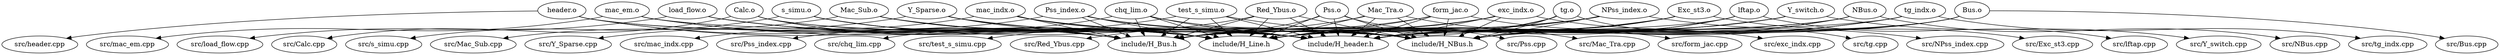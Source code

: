 digraph G {
    "header.o" -> "src/header.cpp";
    "header.o" -> "include/H_header.h";
    "header.o" -> "include/H_NBus.h";
    "header.o" -> "include/H_Bus.h";
    "header.o" -> "include/H_Line.h";

    "Bus.o" -> "src/Bus.cpp";
    "Bus.o" -> "include/H_header.h";
    "Bus.o" -> "include/H_NBus.h";
    "Bus.o" -> "include/H_Bus.h";
    "Bus.o" -> "include/H_Line.h";

    "NBus.o" -> "src/NBus.cpp";
    "NBus.o" -> "include/H_header.h";
    "NBus.o" -> "include/H_NBus.h";
    "NBus.o" -> "include/H_Bus.h";
    "NBus.o" -> "include/H_Line.h";

    "lftap.o" -> "src/lftap.cpp";
    "lftap.o" -> "include/H_header.h";
    "lftap.o" -> "include/H_NBus.h";
    "lftap.o" -> "include/H_Bus.h";
    "lftap.o" -> "include/H_Line.h";

    "mac_em.o" -> "src/mac_em.cpp";
    "mac_em.o" -> "include/H_header.h";
    "mac_em.o" -> "include/H_NBus.h";
    "mac_em.o" -> "include/H_Bus.h";
    "mac_em.o" -> "include/H_Line.h";

    "load_flow.o" -> "src/load_flow.cpp";
    "load_flow.o" -> "include/H_header.h";
    "load_flow.o" -> "include/H_NBus.h";
    "load_flow.o" -> "include/H_Bus.h";
    "load_flow.o" -> "include/H_Line.h";

    "Calc.o" -> "src/Calc.cpp";
    "Calc.o" -> "include/H_header.h";
    "Calc.o" -> "include/H_NBus.h";
    "Calc.o" -> "include/H_Bus.h";
    "Calc.o" -> "include/H_Line.h";

    "s_simu.o" -> "src/s_simu.cpp";
    "s_simu.o" -> "include/H_header.h";
    "s_simu.o" -> "include/H_NBus.h";
    "s_simu.o" -> "include/H_Bus.h";
    "s_simu.o" -> "include/H_Line.h";

    "Mac_Sub.o" -> "src/Mac_Sub.cpp";
    "Mac_Sub.o" -> "include/H_header.h";
    "Mac_Sub.o" -> "include/H_NBus.h";
    "Mac_Sub.o" -> "include/H_Bus.h";
    "Mac_Sub.o" -> "include/H_Line.h";

    "Y_Sparse.o" -> "src/Y_Sparse.cpp";
    "Y_Sparse.o" -> "include/H_header.h";
    "Y_Sparse.o" -> "include/H_NBus.h";
    "Y_Sparse.o" -> "include/H_Bus.h";
    "Y_Sparse.o" -> "include/H_Line.h";

    "mac_indx.o" -> "src/mac_indx.cpp";
    "mac_indx.o" -> "include/H_header.h";
    "mac_indx.o" -> "include/H_NBus.h";
    "mac_indx.o" -> "include/H_Bus.h";
    "mac_indx.o" -> "include/H_Line.h";

    "Pss_index.o" -> "src/Pss_index.cpp";
    "Pss_index.o" -> "include/H_header.h";
    "Pss_index.o" -> "include/H_NBus.h";
    "Pss_index.o" -> "include/H_Bus.h";
    "Pss_index.o" -> "include/H_Line.h";

    "chq_lim.o" -> "src/chq_lim.cpp";
    "chq_lim.o" -> "include/H_header.h";
    "chq_lim.o" -> "include/H_NBus.h";
    "chq_lim.o" -> "include/H_Bus.h";
    "chq_lim.o" -> "include/H_Line.h";

    "test_s_simu.o" -> "src/test_s_simu.cpp";
    "test_s_simu.o" -> "include/H_header.h";
    "test_s_simu.o" -> "include/H_NBus.h";
    "test_s_simu.o" -> "include/H_Bus.h";
    "test_s_simu.o" -> "include/H_Line.h";

    "Red_Ybus.o" -> "src/Red_Ybus.cpp";
    "Red_Ybus.o" -> "include/H_header.h";
    "Red_Ybus.o" -> "include/H_NBus.h";
    "Red_Ybus.o" -> "include/H_Bus.h";
    "Red_Ybus.o" -> "include/H_Line.h";

    "Pss.o" -> "src/Pss.cpp";
    "Pss.o" -> "include/H_header.h";
    "Pss.o" -> "include/H_NBus.h";
    "Pss.o" -> "include/H_Bus.h";
    "Pss.o" -> "include/H_Line.h";

    "Mac_Tra.o" -> "src/Mac_Tra.cpp";
    "Mac_Tra.o" -> "include/H_header.h";
    "Mac_Tra.o" -> "include/H_NBus.h";
    "Mac_Tra.o" -> "include/H_Bus.h";
    "Mac_Tra.o" -> "include/H_Line.h";

    "form_jac.o" -> "src/form_jac.cpp";
    "form_jac.o" -> "include/H_header.h";
    "form_jac.o" -> "include/H_NBus.h";
    "form_jac.o" -> "include/H_Bus.h";
    "form_jac.o" -> "include/H_Line.h";

    "exc_indx.o" -> "src/exc_indx.cpp";
    "exc_indx.o" -> "include/H_header.h";
    "exc_indx.o" -> "include/H_NBus.h";
    "exc_indx.o" -> "include/H_Bus.h";
    "exc_indx.o" -> "include/H_Line.h";

    "tg.o" -> "src/tg.cpp";
    "tg.o" -> "include/H_header.h";
    "tg.o" -> "include/H_NBus.h";
    "tg.o" -> "include/H_Bus.h";
    "tg.o" -> "include/H_Line.h";

    "NPss_index.o" -> "src/NPss_index.cpp";
    "NPss_index.o" -> "include/H_header.h";
    "NPss_index.o" -> "include/H_NBus.h";
    "NPss_index.o" -> "include/H_Bus.h";
    "NPss_index.o" -> "include/H_Line.h";

    "Exc_st3.o" -> "src/Exc_st3.cpp";
    "Exc_st3.o" -> "include/H_header.h";
    "Exc_st3.o" -> "include/H_NBus.h";
    "Exc_st3.o" -> "include/H_Bus.h";
    "Exc_st3.o" -> "include/H_Line.h";

    "Y_switch.o" -> "src/Y_switch.cpp";
    "Y_switch.o" -> "include/H_header.h";
    "Y_switch.o" -> "include/H_NBus.h";
    "Y_switch.o" -> "include/H_Bus.h";
    "Y_switch.o" -> "include/H_Line.h";

    "tg_indx.o" -> "src/tg_indx.cpp";
    "tg_indx.o" -> "include/H_header.h";
    "tg_indx.o" -> "include/H_NBus.h";
    "tg_indx.o" -> "include/H_Bus.h";
    "tg_indx.o" -> "include/H_Line.h";
}
